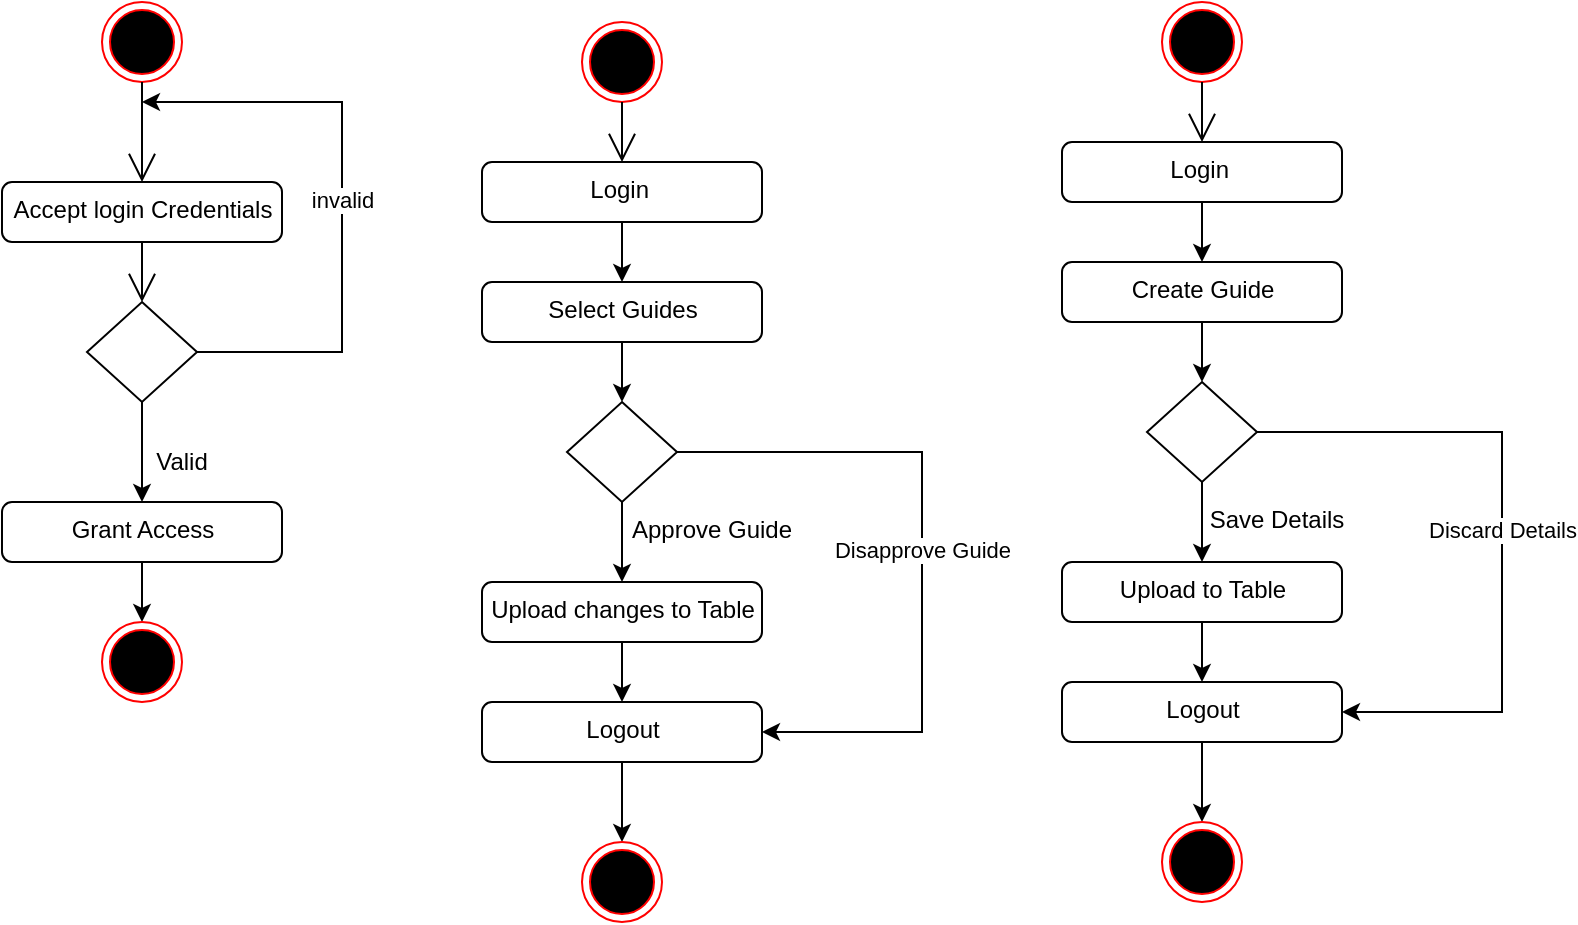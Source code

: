<mxfile version="13.9.9" type="device"><diagram name="Page-1" id="0783ab3e-0a74-02c8-0abd-f7b4e66b4bec"><mxGraphModel dx="390" dy="717" grid="1" gridSize="10" guides="1" tooltips="1" connect="1" arrows="1" fold="1" page="1" pageScale="1" pageWidth="850" pageHeight="1100" background="#ffffff" math="0" shadow="0"><root><mxCell id="0"/><mxCell id="1" parent="0"/><mxCell id="qpvtI-tm00FxSNm9Ykw5-111" value="" style="ellipse;html=1;shape=endState;fillColor=#000000;strokeColor=#ff0000;" vertex="1" parent="1"><mxGeometry x="960" y="120" width="40" height="40" as="geometry"/></mxCell><mxCell id="qpvtI-tm00FxSNm9Ykw5-112" value="" style="endArrow=open;endFill=1;endSize=12;html=1;exitX=0.5;exitY=1;exitDx=0;exitDy=0;entryX=0.5;entryY=0;entryDx=0;entryDy=0;" edge="1" parent="1" source="qpvtI-tm00FxSNm9Ykw5-111" target="qpvtI-tm00FxSNm9Ykw5-113"><mxGeometry width="160" relative="1" as="geometry"><mxPoint x="900" y="260" as="sourcePoint"/><mxPoint x="980" y="210" as="targetPoint"/></mxGeometry></mxCell><mxCell id="qpvtI-tm00FxSNm9Ykw5-113" value="Accept login Credentials" style="html=1;align=center;verticalAlign=top;rounded=1;absoluteArcSize=1;arcSize=10;dashed=0;" vertex="1" parent="1"><mxGeometry x="910" y="210" width="140" height="30" as="geometry"/></mxCell><mxCell id="qpvtI-tm00FxSNm9Ykw5-114" value="invalid" style="edgeStyle=orthogonalEdgeStyle;rounded=0;orthogonalLoop=1;jettySize=auto;html=1;exitX=1;exitY=0.5;exitDx=0;exitDy=0;" edge="1" parent="1" source="qpvtI-tm00FxSNm9Ykw5-116"><mxGeometry relative="1" as="geometry"><mxPoint x="980" y="170" as="targetPoint"/><Array as="points"><mxPoint x="1080" y="295"/><mxPoint x="1080" y="170"/></Array></mxGeometry></mxCell><mxCell id="qpvtI-tm00FxSNm9Ykw5-115" style="edgeStyle=orthogonalEdgeStyle;rounded=0;orthogonalLoop=1;jettySize=auto;html=1;exitX=0.5;exitY=1;exitDx=0;exitDy=0;entryX=0.5;entryY=0;entryDx=0;entryDy=0;" edge="1" parent="1" source="qpvtI-tm00FxSNm9Ykw5-116" target="qpvtI-tm00FxSNm9Ykw5-120"><mxGeometry relative="1" as="geometry"/></mxCell><mxCell id="qpvtI-tm00FxSNm9Ykw5-116" value="" style="rhombus;" vertex="1" parent="1"><mxGeometry x="952.5" y="270" width="55" height="50" as="geometry"/></mxCell><mxCell id="qpvtI-tm00FxSNm9Ykw5-117" value="" style="endArrow=open;endFill=1;endSize=12;html=1;entryX=0.5;entryY=0;entryDx=0;entryDy=0;" edge="1" parent="1" source="qpvtI-tm00FxSNm9Ykw5-113" target="qpvtI-tm00FxSNm9Ykw5-116"><mxGeometry width="160" relative="1" as="geometry"><mxPoint x="980" y="310" as="sourcePoint"/><mxPoint x="980" y="360" as="targetPoint"/></mxGeometry></mxCell><mxCell id="qpvtI-tm00FxSNm9Ykw5-118" value="Valid" style="text;html=1;strokeColor=none;fillColor=none;align=center;verticalAlign=middle;whiteSpace=wrap;rounded=0;" vertex="1" parent="1"><mxGeometry x="980" y="340" width="40" height="20" as="geometry"/></mxCell><mxCell id="qpvtI-tm00FxSNm9Ykw5-119" style="edgeStyle=orthogonalEdgeStyle;rounded=0;orthogonalLoop=1;jettySize=auto;html=1;exitX=0.5;exitY=1;exitDx=0;exitDy=0;" edge="1" parent="1" source="qpvtI-tm00FxSNm9Ykw5-120" target="qpvtI-tm00FxSNm9Ykw5-121"><mxGeometry relative="1" as="geometry"/></mxCell><mxCell id="qpvtI-tm00FxSNm9Ykw5-120" value="Grant Access" style="html=1;align=center;verticalAlign=top;rounded=1;absoluteArcSize=1;arcSize=10;dashed=0;" vertex="1" parent="1"><mxGeometry x="910" y="370" width="140" height="30" as="geometry"/></mxCell><mxCell id="qpvtI-tm00FxSNm9Ykw5-121" value="" style="ellipse;html=1;shape=endState;fillColor=#000000;strokeColor=#ff0000;" vertex="1" parent="1"><mxGeometry x="960" y="430" width="40" height="40" as="geometry"/></mxCell><mxCell id="qpvtI-tm00FxSNm9Ykw5-137" value="" style="ellipse;html=1;shape=endState;fillColor=#000000;strokeColor=#ff0000;" vertex="1" parent="1"><mxGeometry x="1200" y="130" width="40" height="40" as="geometry"/></mxCell><mxCell id="qpvtI-tm00FxSNm9Ykw5-138" value="" style="endArrow=open;endFill=1;endSize=12;html=1;exitX=0.5;exitY=1;exitDx=0;exitDy=0;entryX=0.5;entryY=0;entryDx=0;entryDy=0;" edge="1" parent="1" source="qpvtI-tm00FxSNm9Ykw5-137" target="qpvtI-tm00FxSNm9Ykw5-140"><mxGeometry width="160" relative="1" as="geometry"><mxPoint x="1140" y="270" as="sourcePoint"/><mxPoint x="1220" y="220" as="targetPoint"/></mxGeometry></mxCell><mxCell id="qpvtI-tm00FxSNm9Ykw5-139" style="edgeStyle=orthogonalEdgeStyle;rounded=0;orthogonalLoop=1;jettySize=auto;html=1;exitX=0.5;exitY=1;exitDx=0;exitDy=0;" edge="1" parent="1" source="qpvtI-tm00FxSNm9Ykw5-140" target="qpvtI-tm00FxSNm9Ykw5-150"><mxGeometry relative="1" as="geometry"/></mxCell><mxCell id="qpvtI-tm00FxSNm9Ykw5-140" value="Login&amp;nbsp;" style="html=1;align=center;verticalAlign=top;rounded=1;absoluteArcSize=1;arcSize=10;dashed=0;" vertex="1" parent="1"><mxGeometry x="1150" y="200" width="140" height="30" as="geometry"/></mxCell><mxCell id="qpvtI-tm00FxSNm9Ykw5-141" value="Disapprove Guide" style="edgeStyle=orthogonalEdgeStyle;rounded=0;orthogonalLoop=1;jettySize=auto;html=1;exitX=1;exitY=0.5;exitDx=0;exitDy=0;entryX=1;entryY=0.5;entryDx=0;entryDy=0;" edge="1" parent="1" source="qpvtI-tm00FxSNm9Ykw5-143" target="qpvtI-tm00FxSNm9Ykw5-151"><mxGeometry relative="1" as="geometry"><mxPoint x="1340" y="400" as="targetPoint"/><Array as="points"><mxPoint x="1370" y="345"/><mxPoint x="1370" y="485"/></Array></mxGeometry></mxCell><mxCell id="qpvtI-tm00FxSNm9Ykw5-142" style="edgeStyle=orthogonalEdgeStyle;rounded=0;orthogonalLoop=1;jettySize=auto;html=1;exitX=0.5;exitY=1;exitDx=0;exitDy=0;entryX=0.5;entryY=0;entryDx=0;entryDy=0;" edge="1" parent="1" source="qpvtI-tm00FxSNm9Ykw5-143" target="qpvtI-tm00FxSNm9Ykw5-147"><mxGeometry relative="1" as="geometry"><Array as="points"><mxPoint x="1220" y="380"/><mxPoint x="1220" y="410"/><mxPoint x="1220" y="410"/></Array></mxGeometry></mxCell><mxCell id="qpvtI-tm00FxSNm9Ykw5-143" value="" style="rhombus;" vertex="1" parent="1"><mxGeometry x="1192.5" y="320" width="55" height="50" as="geometry"/></mxCell><mxCell id="qpvtI-tm00FxSNm9Ykw5-144" value="Approve Guide" style="text;html=1;strokeColor=none;fillColor=none;align=center;verticalAlign=middle;whiteSpace=wrap;rounded=0;" vertex="1" parent="1"><mxGeometry x="1220" y="374" width="90" height="20" as="geometry"/></mxCell><mxCell id="qpvtI-tm00FxSNm9Ykw5-145" style="edgeStyle=orthogonalEdgeStyle;rounded=0;orthogonalLoop=1;jettySize=auto;html=1;exitX=0.5;exitY=1;exitDx=0;exitDy=0;" edge="1" parent="1" source="qpvtI-tm00FxSNm9Ykw5-151" target="qpvtI-tm00FxSNm9Ykw5-148"><mxGeometry relative="1" as="geometry"><mxPoint x="1215" y="540" as="sourcePoint"/></mxGeometry></mxCell><mxCell id="qpvtI-tm00FxSNm9Ykw5-146" style="edgeStyle=orthogonalEdgeStyle;rounded=0;orthogonalLoop=1;jettySize=auto;html=1;exitX=0.5;exitY=1;exitDx=0;exitDy=0;entryX=0.5;entryY=0;entryDx=0;entryDy=0;" edge="1" parent="1" source="qpvtI-tm00FxSNm9Ykw5-147" target="qpvtI-tm00FxSNm9Ykw5-151"><mxGeometry relative="1" as="geometry"/></mxCell><mxCell id="qpvtI-tm00FxSNm9Ykw5-147" value="Upload changes to Table" style="html=1;align=center;verticalAlign=top;rounded=1;absoluteArcSize=1;arcSize=10;dashed=0;" vertex="1" parent="1"><mxGeometry x="1150" y="410" width="140" height="30" as="geometry"/></mxCell><mxCell id="qpvtI-tm00FxSNm9Ykw5-148" value="" style="ellipse;html=1;shape=endState;fillColor=#000000;strokeColor=#ff0000;" vertex="1" parent="1"><mxGeometry x="1200" y="540" width="40" height="40" as="geometry"/></mxCell><mxCell id="qpvtI-tm00FxSNm9Ykw5-149" style="edgeStyle=orthogonalEdgeStyle;rounded=0;orthogonalLoop=1;jettySize=auto;html=1;exitX=0.5;exitY=1;exitDx=0;exitDy=0;entryX=0.5;entryY=0;entryDx=0;entryDy=0;" edge="1" parent="1" source="qpvtI-tm00FxSNm9Ykw5-150" target="qpvtI-tm00FxSNm9Ykw5-143"><mxGeometry relative="1" as="geometry"/></mxCell><mxCell id="qpvtI-tm00FxSNm9Ykw5-150" value="Select Guides" style="html=1;align=center;verticalAlign=top;rounded=1;absoluteArcSize=1;arcSize=10;dashed=0;" vertex="1" parent="1"><mxGeometry x="1150" y="260" width="140" height="30" as="geometry"/></mxCell><mxCell id="qpvtI-tm00FxSNm9Ykw5-151" value="Logout" style="html=1;align=center;verticalAlign=top;rounded=1;absoluteArcSize=1;arcSize=10;dashed=0;" vertex="1" parent="1"><mxGeometry x="1150" y="470" width="140" height="30" as="geometry"/></mxCell><mxCell id="qpvtI-tm00FxSNm9Ykw5-152" value="" style="ellipse;html=1;shape=endState;fillColor=#000000;strokeColor=#ff0000;" vertex="1" parent="1"><mxGeometry x="1490" y="120" width="40" height="40" as="geometry"/></mxCell><mxCell id="qpvtI-tm00FxSNm9Ykw5-153" value="" style="endArrow=open;endFill=1;endSize=12;html=1;exitX=0.5;exitY=1;exitDx=0;exitDy=0;entryX=0.5;entryY=0;entryDx=0;entryDy=0;" edge="1" parent="1" source="qpvtI-tm00FxSNm9Ykw5-152" target="qpvtI-tm00FxSNm9Ykw5-155"><mxGeometry width="160" relative="1" as="geometry"><mxPoint x="1430" y="260" as="sourcePoint"/><mxPoint x="1510" y="210" as="targetPoint"/></mxGeometry></mxCell><mxCell id="qpvtI-tm00FxSNm9Ykw5-154" style="edgeStyle=orthogonalEdgeStyle;rounded=0;orthogonalLoop=1;jettySize=auto;html=1;exitX=0.5;exitY=1;exitDx=0;exitDy=0;" edge="1" parent="1" source="qpvtI-tm00FxSNm9Ykw5-155" target="qpvtI-tm00FxSNm9Ykw5-165"><mxGeometry relative="1" as="geometry"/></mxCell><mxCell id="qpvtI-tm00FxSNm9Ykw5-155" value="Login&amp;nbsp;" style="html=1;align=center;verticalAlign=top;rounded=1;absoluteArcSize=1;arcSize=10;dashed=0;" vertex="1" parent="1"><mxGeometry x="1440" y="190" width="140" height="30" as="geometry"/></mxCell><mxCell id="qpvtI-tm00FxSNm9Ykw5-156" value="Discard Details" style="edgeStyle=orthogonalEdgeStyle;rounded=0;orthogonalLoop=1;jettySize=auto;html=1;exitX=1;exitY=0.5;exitDx=0;exitDy=0;entryX=1;entryY=0.5;entryDx=0;entryDy=0;" edge="1" parent="1" source="qpvtI-tm00FxSNm9Ykw5-158" target="qpvtI-tm00FxSNm9Ykw5-166"><mxGeometry relative="1" as="geometry"><mxPoint x="1630" y="390" as="targetPoint"/><Array as="points"><mxPoint x="1660" y="335"/><mxPoint x="1660" y="475"/></Array></mxGeometry></mxCell><mxCell id="qpvtI-tm00FxSNm9Ykw5-157" style="edgeStyle=orthogonalEdgeStyle;rounded=0;orthogonalLoop=1;jettySize=auto;html=1;exitX=0.5;exitY=1;exitDx=0;exitDy=0;entryX=0.5;entryY=0;entryDx=0;entryDy=0;" edge="1" parent="1" source="qpvtI-tm00FxSNm9Ykw5-158" target="qpvtI-tm00FxSNm9Ykw5-162"><mxGeometry relative="1" as="geometry"><Array as="points"><mxPoint x="1510" y="370"/><mxPoint x="1510" y="400"/><mxPoint x="1510" y="400"/></Array></mxGeometry></mxCell><mxCell id="qpvtI-tm00FxSNm9Ykw5-158" value="" style="rhombus;" vertex="1" parent="1"><mxGeometry x="1482.5" y="310" width="55" height="50" as="geometry"/></mxCell><mxCell id="qpvtI-tm00FxSNm9Ykw5-159" value="Save Details" style="text;html=1;strokeColor=none;fillColor=none;align=center;verticalAlign=middle;whiteSpace=wrap;rounded=0;" vertex="1" parent="1"><mxGeometry x="1510" y="369" width="75" height="20" as="geometry"/></mxCell><mxCell id="qpvtI-tm00FxSNm9Ykw5-160" style="edgeStyle=orthogonalEdgeStyle;rounded=0;orthogonalLoop=1;jettySize=auto;html=1;exitX=0.5;exitY=1;exitDx=0;exitDy=0;" edge="1" parent="1" source="qpvtI-tm00FxSNm9Ykw5-166" target="qpvtI-tm00FxSNm9Ykw5-163"><mxGeometry relative="1" as="geometry"><mxPoint x="1505" y="530" as="sourcePoint"/></mxGeometry></mxCell><mxCell id="qpvtI-tm00FxSNm9Ykw5-161" style="edgeStyle=orthogonalEdgeStyle;rounded=0;orthogonalLoop=1;jettySize=auto;html=1;exitX=0.5;exitY=1;exitDx=0;exitDy=0;entryX=0.5;entryY=0;entryDx=0;entryDy=0;" edge="1" parent="1" source="qpvtI-tm00FxSNm9Ykw5-162" target="qpvtI-tm00FxSNm9Ykw5-166"><mxGeometry relative="1" as="geometry"/></mxCell><mxCell id="qpvtI-tm00FxSNm9Ykw5-162" value="Upload to Table" style="html=1;align=center;verticalAlign=top;rounded=1;absoluteArcSize=1;arcSize=10;dashed=0;" vertex="1" parent="1"><mxGeometry x="1440" y="400" width="140" height="30" as="geometry"/></mxCell><mxCell id="qpvtI-tm00FxSNm9Ykw5-163" value="" style="ellipse;html=1;shape=endState;fillColor=#000000;strokeColor=#ff0000;" vertex="1" parent="1"><mxGeometry x="1490" y="530" width="40" height="40" as="geometry"/></mxCell><mxCell id="qpvtI-tm00FxSNm9Ykw5-164" style="edgeStyle=orthogonalEdgeStyle;rounded=0;orthogonalLoop=1;jettySize=auto;html=1;exitX=0.5;exitY=1;exitDx=0;exitDy=0;entryX=0.5;entryY=0;entryDx=0;entryDy=0;" edge="1" parent="1" source="qpvtI-tm00FxSNm9Ykw5-165" target="qpvtI-tm00FxSNm9Ykw5-158"><mxGeometry relative="1" as="geometry"/></mxCell><mxCell id="qpvtI-tm00FxSNm9Ykw5-165" value="Create Guide" style="html=1;align=center;verticalAlign=top;rounded=1;absoluteArcSize=1;arcSize=10;dashed=0;" vertex="1" parent="1"><mxGeometry x="1440" y="250" width="140" height="30" as="geometry"/></mxCell><mxCell id="qpvtI-tm00FxSNm9Ykw5-166" value="Logout" style="html=1;align=center;verticalAlign=top;rounded=1;absoluteArcSize=1;arcSize=10;dashed=0;" vertex="1" parent="1"><mxGeometry x="1440" y="460" width="140" height="30" as="geometry"/></mxCell></root></mxGraphModel></diagram></mxfile>
